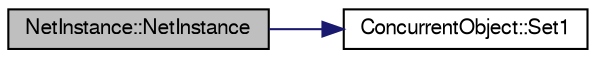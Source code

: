 digraph G
{
  edge [fontname="FreeSans",fontsize="10",labelfontname="FreeSans",labelfontsize="10"];
  node [fontname="FreeSans",fontsize="10",shape=record];
  rankdir=LR;
  Node1 [label="NetInstance::NetInstance",height=0.2,width=0.4,color="black", fillcolor="grey75", style="filled" fontcolor="black"];
  Node1 -> Node2 [color="midnightblue",fontsize="10",style="solid",fontname="FreeSans"];
  Node2 [label="ConcurrentObject::Set1",height=0.2,width=0.4,color="black", fillcolor="white", style="filled",URL="$class_concurrent_object.html#a99fa686c1846bf4b6e5e07f7a0abde53"];
}
